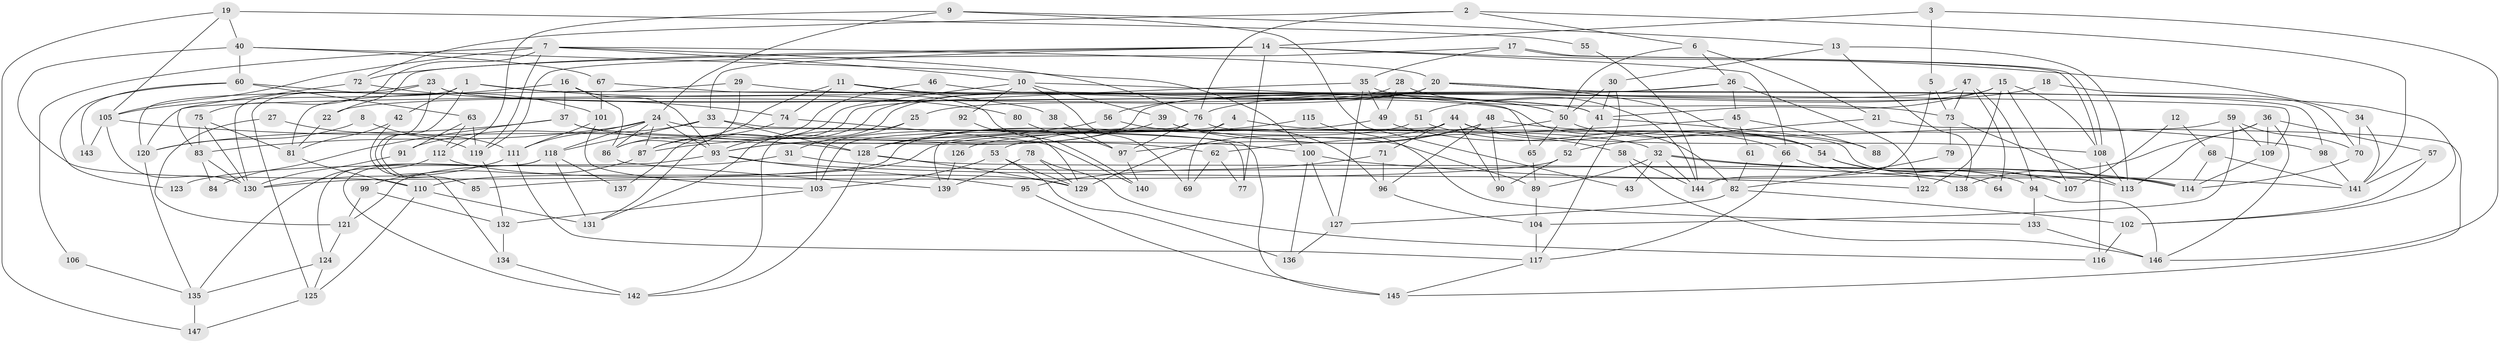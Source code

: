 // Generated by graph-tools (version 1.1) at 2025/50/03/09/25 03:50:03]
// undirected, 147 vertices, 294 edges
graph export_dot {
graph [start="1"]
  node [color=gray90,style=filled];
  1;
  2;
  3;
  4;
  5;
  6;
  7;
  8;
  9;
  10;
  11;
  12;
  13;
  14;
  15;
  16;
  17;
  18;
  19;
  20;
  21;
  22;
  23;
  24;
  25;
  26;
  27;
  28;
  29;
  30;
  31;
  32;
  33;
  34;
  35;
  36;
  37;
  38;
  39;
  40;
  41;
  42;
  43;
  44;
  45;
  46;
  47;
  48;
  49;
  50;
  51;
  52;
  53;
  54;
  55;
  56;
  57;
  58;
  59;
  60;
  61;
  62;
  63;
  64;
  65;
  66;
  67;
  68;
  69;
  70;
  71;
  72;
  73;
  74;
  75;
  76;
  77;
  78;
  79;
  80;
  81;
  82;
  83;
  84;
  85;
  86;
  87;
  88;
  89;
  90;
  91;
  92;
  93;
  94;
  95;
  96;
  97;
  98;
  99;
  100;
  101;
  102;
  103;
  104;
  105;
  106;
  107;
  108;
  109;
  110;
  111;
  112;
  113;
  114;
  115;
  116;
  117;
  118;
  119;
  120;
  121;
  122;
  123;
  124;
  125;
  126;
  127;
  128;
  129;
  130;
  131;
  132;
  133;
  134;
  135;
  136;
  137;
  138;
  139;
  140;
  141;
  142;
  143;
  144;
  145;
  146;
  147;
  1 -- 109;
  1 -- 42;
  1 -- 80;
  1 -- 85;
  1 -- 125;
  2 -- 141;
  2 -- 6;
  2 -- 72;
  2 -- 76;
  3 -- 14;
  3 -- 5;
  3 -- 146;
  4 -- 103;
  4 -- 32;
  4 -- 69;
  5 -- 144;
  5 -- 73;
  6 -- 50;
  6 -- 21;
  6 -- 26;
  7 -- 75;
  7 -- 76;
  7 -- 10;
  7 -- 20;
  7 -- 105;
  7 -- 106;
  7 -- 119;
  8 -- 111;
  8 -- 120;
  9 -- 13;
  9 -- 24;
  9 -- 43;
  9 -- 112;
  10 -- 65;
  10 -- 39;
  10 -- 69;
  10 -- 92;
  10 -- 137;
  11 -- 86;
  11 -- 74;
  11 -- 38;
  11 -- 50;
  12 -- 107;
  12 -- 68;
  13 -- 113;
  13 -- 30;
  13 -- 138;
  14 -- 77;
  14 -- 72;
  14 -- 22;
  14 -- 33;
  14 -- 34;
  14 -- 66;
  15 -- 41;
  15 -- 107;
  15 -- 51;
  15 -- 108;
  15 -- 122;
  16 -- 105;
  16 -- 93;
  16 -- 37;
  16 -- 86;
  17 -- 35;
  17 -- 108;
  17 -- 108;
  17 -- 119;
  18 -- 76;
  18 -- 70;
  19 -- 147;
  19 -- 105;
  19 -- 40;
  19 -- 55;
  20 -- 54;
  20 -- 22;
  20 -- 25;
  20 -- 98;
  20 -- 102;
  20 -- 131;
  21 -- 52;
  21 -- 145;
  22 -- 81;
  23 -- 130;
  23 -- 120;
  23 -- 41;
  23 -- 82;
  23 -- 85;
  24 -- 83;
  24 -- 93;
  24 -- 77;
  24 -- 86;
  24 -- 87;
  24 -- 111;
  24 -- 118;
  25 -- 142;
  25 -- 31;
  26 -- 120;
  26 -- 45;
  26 -- 56;
  26 -- 122;
  27 -- 121;
  27 -- 119;
  28 -- 49;
  28 -- 144;
  28 -- 93;
  29 -- 86;
  29 -- 81;
  29 -- 41;
  30 -- 50;
  30 -- 41;
  30 -- 117;
  31 -- 113;
  31 -- 123;
  32 -- 114;
  32 -- 114;
  32 -- 89;
  32 -- 43;
  32 -- 144;
  33 -- 91;
  33 -- 118;
  33 -- 128;
  33 -- 145;
  34 -- 141;
  34 -- 70;
  35 -- 127;
  35 -- 131;
  35 -- 49;
  35 -- 73;
  36 -- 57;
  36 -- 109;
  36 -- 113;
  36 -- 138;
  36 -- 146;
  37 -- 100;
  37 -- 62;
  37 -- 84;
  37 -- 120;
  38 -- 97;
  39 -- 93;
  39 -- 89;
  40 -- 60;
  40 -- 67;
  40 -- 100;
  40 -- 110;
  41 -- 52;
  41 -- 88;
  42 -- 81;
  42 -- 134;
  44 -- 90;
  44 -- 108;
  44 -- 58;
  44 -- 71;
  44 -- 129;
  44 -- 139;
  45 -- 62;
  45 -- 61;
  45 -- 88;
  46 -- 50;
  46 -- 87;
  47 -- 93;
  47 -- 73;
  47 -- 64;
  47 -- 94;
  48 -- 53;
  48 -- 96;
  48 -- 90;
  48 -- 97;
  48 -- 98;
  49 -- 128;
  49 -- 66;
  50 -- 54;
  50 -- 65;
  50 -- 126;
  51 -- 130;
  51 -- 54;
  52 -- 85;
  52 -- 90;
  53 -- 129;
  53 -- 103;
  53 -- 136;
  54 -- 94;
  54 -- 64;
  54 -- 107;
  55 -- 144;
  56 -- 87;
  56 -- 96;
  57 -- 102;
  57 -- 141;
  58 -- 146;
  58 -- 144;
  59 -- 110;
  59 -- 104;
  59 -- 70;
  59 -- 109;
  60 -- 101;
  60 -- 63;
  60 -- 123;
  60 -- 143;
  61 -- 82;
  62 -- 69;
  62 -- 77;
  63 -- 112;
  63 -- 119;
  63 -- 91;
  65 -- 89;
  66 -- 107;
  66 -- 117;
  67 -- 101;
  67 -- 140;
  68 -- 141;
  68 -- 114;
  70 -- 114;
  71 -- 95;
  71 -- 96;
  72 -- 83;
  72 -- 74;
  73 -- 113;
  73 -- 79;
  74 -- 140;
  74 -- 87;
  75 -- 81;
  75 -- 130;
  75 -- 83;
  76 -- 114;
  76 -- 97;
  76 -- 103;
  78 -- 129;
  78 -- 139;
  78 -- 116;
  79 -- 82;
  80 -- 97;
  81 -- 110;
  82 -- 102;
  82 -- 127;
  83 -- 130;
  83 -- 84;
  86 -- 139;
  87 -- 99;
  89 -- 104;
  91 -- 130;
  92 -- 129;
  93 -- 122;
  93 -- 95;
  93 -- 121;
  94 -- 146;
  94 -- 133;
  95 -- 145;
  96 -- 104;
  97 -- 140;
  98 -- 141;
  99 -- 121;
  99 -- 132;
  100 -- 127;
  100 -- 136;
  100 -- 141;
  101 -- 111;
  101 -- 103;
  102 -- 116;
  103 -- 132;
  104 -- 117;
  105 -- 128;
  105 -- 130;
  105 -- 143;
  106 -- 135;
  108 -- 113;
  108 -- 116;
  109 -- 114;
  110 -- 131;
  110 -- 125;
  111 -- 117;
  111 -- 130;
  112 -- 129;
  112 -- 135;
  115 -- 133;
  115 -- 128;
  117 -- 145;
  118 -- 124;
  118 -- 131;
  118 -- 137;
  118 -- 142;
  119 -- 132;
  120 -- 135;
  121 -- 124;
  124 -- 125;
  124 -- 135;
  125 -- 147;
  126 -- 139;
  127 -- 136;
  128 -- 138;
  128 -- 129;
  128 -- 142;
  132 -- 134;
  133 -- 146;
  134 -- 142;
  135 -- 147;
}
